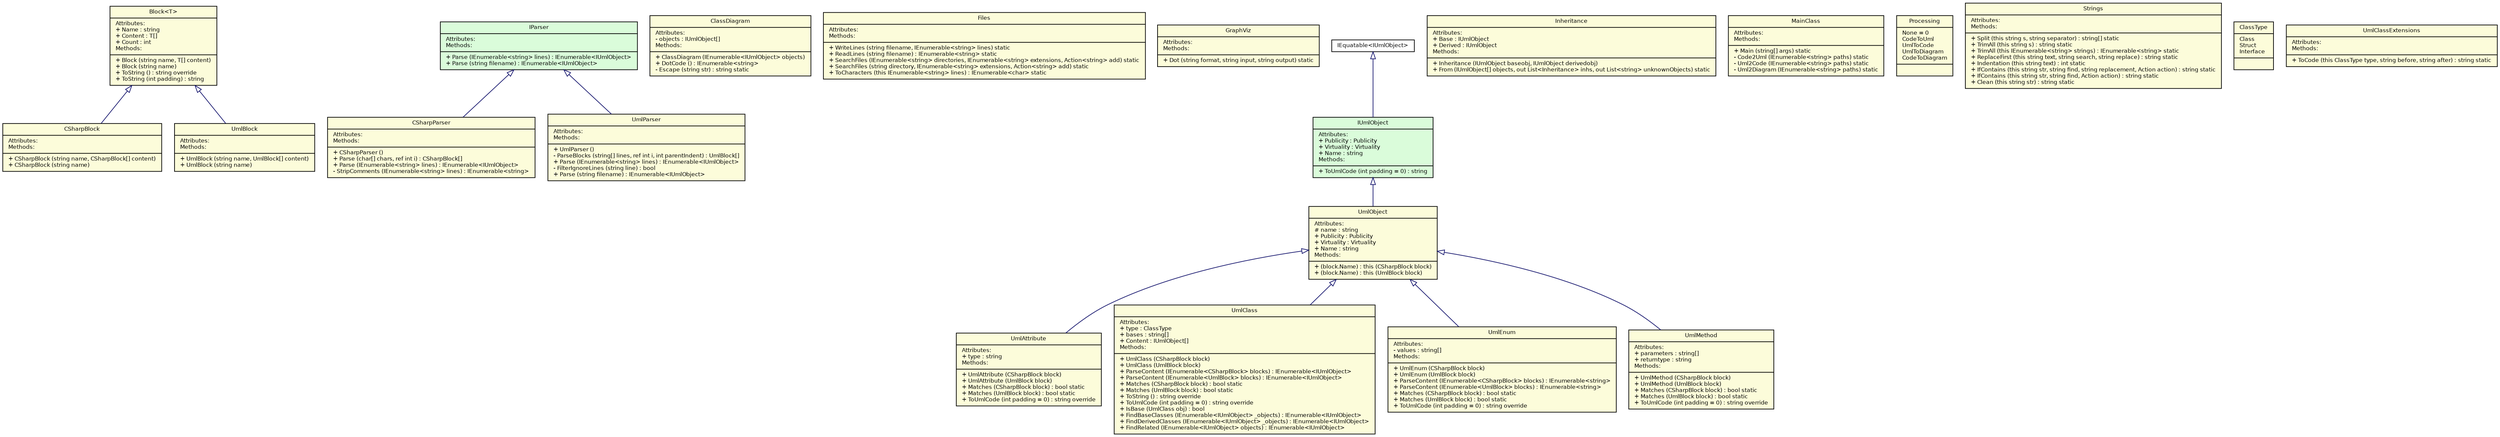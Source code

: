 digraph "MenuItem"
{
  edge [fontname="Helvetica",fontsize="8",labelfontname="Helvetica",labelfontsize="8"];
  node [fontname="Helvetica",fontsize="8",shape=record];
Box_Block [label="{Block\<T\>\n|Attributes:\l+ Name : string\l+ Content : T\[\]\l+ Count : int\lMethods:\l|+ Block  (string name, T\[\] content)\l+ Block  (string name)\l+ ToString () : string override\l+ ToString (int padding) : string\l}",height=0.2,width=0.4,color="black", fillcolor="#fcfcda",style="filled" fontcolor="black"];

Box_CSharpBlock [label="{CSharpBlock\n|Attributes:\lMethods:\l|+ CSharpBlock  (string name, CSharpBlock\[\] content)\l+ CSharpBlock  (string name)\l}",height=0.2,width=0.4,color="black", fillcolor="#fcfcda",style="filled" fontcolor="black"];

Box_CSharpParser [label="{CSharpParser\n|Attributes:\lMethods:\l|+ CSharpParser  ()\l+ Parse (char\[\] chars, ref int i) : CSharpBlock\[\]\l+ Parse (IEnumerable\<string\> lines) : IEnumerable\<IUmlObject\>\l- StripComments (IEnumerable\<string\> lines) : IEnumerable\<string\>\l}",height=0.2,width=0.4,color="black", fillcolor="#fcfcda",style="filled" fontcolor="black"];

Box_ClassDiagram [label="{ClassDiagram\n|Attributes:\l- objects : IUmlObject\[\]\lMethods:\l|+ ClassDiagram  (IEnumerable\<IUmlObject\> objects)\l+ DotCode () : IEnumerable\<string\>\l- Escape (string str) : string static\l}",height=0.2,width=0.4,color="black", fillcolor="#fcfcda",style="filled" fontcolor="black"];

Box_Files [label="{Files\n|Attributes:\lMethods:\l|+ WriteLines  (string filename, IEnumerable\<string\> lines) static\l+ ReadLines (string filename) : IEnumerable\<string\> static\l+ SearchFiles  (IEnumerable\<string\> directories, IEnumerable\<string\> extensions, Action\<string\> add) static\l+ SearchFiles  (string directory, IEnumerable\<string\> extensions, Action\<string\> add) static\l+ ToCharacters (this IEnumerable\<string\> lines) : IEnumerable\<char\> static\l}",height=0.2,width=0.4,color="black", fillcolor="#fcfcda",style="filled" fontcolor="black"];

Box_GraphViz [label="{GraphViz\n|Attributes:\lMethods:\l|+ Dot  (string format, string input, string output) static\l}",height=0.2,width=0.4,color="black", fillcolor="#fcfcda",style="filled" fontcolor="black"];

Box_IParser [label="{IParser\n|Attributes:\lMethods:\l|+ Parse (IEnumerable\<string\> lines) : IEnumerable\<IUmlObject\>\l+ Parse (string filename) : IEnumerable\<IUmlObject\>\l}",height=0.2,width=0.4,color="black", fillcolor="#dafcda",style="filled" fontcolor="black"];

Box_IUmlObject [label="{IUmlObject\n|Attributes:\l+ Publicity : Publicity\l+ Virtuality : Virtuality\l+ Name : string\lMethods:\l|+ ToUmlCode (int padding = 0) : string\l}",height=0.2,width=0.4,color="black", fillcolor="#dafcda",style="filled" fontcolor="black"];

Box_Inheritance [label="{Inheritance\n|Attributes:\l+ Base : IUmlObject\l+ Derived : IUmlObject\lMethods:\l|+ Inheritance  (IUmlObject baseobj, IUmlObject derivedobj)\l+ From  (IUmlObject\[\] objects, out List\<Inheritance\> inhs, out List\<string\> unknownObjects) static\l}",height=0.2,width=0.4,color="black", fillcolor="#fcfcda",style="filled" fontcolor="black"];

Box_MainClass [label="{MainClass\n|Attributes:\lMethods:\l|+ Main  (string\[\] args) static\l- Code2Uml  (IEnumerable\<string\> paths) static\l- Uml2Code  (IEnumerable\<string\> paths) static\l- Uml2Diagram  (IEnumerable\<string\> paths) static\l}",height=0.2,width=0.4,color="black", fillcolor="#fcfcda",style="filled" fontcolor="black"];

Box_Processing [label="{Processing\n|None = 0\lCodeToUml\lUmlToCode\lUmlToDiagram\lCodeToDiagram\l|}",height=0.2,width=0.4,color="black", fillcolor="#fcfcda",style="filled" fontcolor="black"];

Box_Strings [label="{Strings\n|Attributes:\lMethods:\l|+ Split (this string s, string separator) : string\[\] static\l+ TrimAll (this string s) : string static\l+ TrimAll (this IEnumerable\<string\> strings) : IEnumerable\<string\> static\l+ ReplaceFirst (this string text, string search, string replace) : string static\l+ Indentation (this string text) : int static\l+ IfContains (this string str, string find, string replacement, Action action) : string static\l+ IfContains (this string str, string find, Action action) : string static\l+ Clean (this string str) : string static\l}",height=0.2,width=0.4,color="black", fillcolor="#fcfcda",style="filled" fontcolor="black"];

Box_UmlAttribute [label="{UmlAttribute\n|Attributes:\l+ type : string\lMethods:\l|+ UmlAttribute  (CSharpBlock block)\l+ UmlAttribute  (UmlBlock block)\l+ Matches (CSharpBlock block) : bool static\l+ Matches (UmlBlock block) : bool static\l+ ToUmlCode (int padding = 0) : string override\l}",height=0.2,width=0.4,color="black", fillcolor="#fcfcda",style="filled" fontcolor="black"];

Box_UmlBlock [label="{UmlBlock\n|Attributes:\lMethods:\l|+ UmlBlock  (string name, UmlBlock\[\] content)\l+ UmlBlock  (string name)\l}",height=0.2,width=0.4,color="black", fillcolor="#fcfcda",style="filled" fontcolor="black"];

Box_UmlClass [label="{UmlClass\n|Attributes:\l+ type : ClassType\l+ bases : string\[\]\l+ Content : IUmlObject\[\]\lMethods:\l|+ UmlClass  (CSharpBlock block)\l+ UmlClass  (UmlBlock block)\l+ ParseContent (IEnumerable\<CSharpBlock\> blocks) : IEnumerable\<IUmlObject\>\l+ ParseContent (IEnumerable\<UmlBlock\> blocks) : IEnumerable\<IUmlObject\>\l+ Matches (CSharpBlock block) : bool static\l+ Matches (UmlBlock block) : bool static\l+ ToString () : string override\l+ ToUmlCode (int padding = 0) : string override\l+ IsBase (UmlClass obj) : bool\l+ FindBaseClasses (IEnumerable\<IUmlObject\> _objects) : IEnumerable\<IUmlObject\>\l+ FindDerivedClasses (IEnumerable\<IUmlObject\> _objects) : IEnumerable\<IUmlObject\>\l+ FindRelated (IEnumerable\<IUmlObject\> objects) : IEnumerable\<IUmlObject\>\l}",height=0.2,width=0.4,color="black", fillcolor="#fcfcda",style="filled" fontcolor="black"];

Box_ClassType [label="{ClassType\n|Class\lStruct\lInterface\l|}",height=0.2,width=0.4,color="black", fillcolor="#fcfcda",style="filled" fontcolor="black"];

Box_UmlClassExtensions [label="{UmlClassExtensions\n|Attributes:\lMethods:\l|+ ToCode (this ClassType type, string before, string after) : string static\l}",height=0.2,width=0.4,color="black", fillcolor="#fcfcda",style="filled" fontcolor="black"];

Box_UmlEnum [label="{UmlEnum\n|Attributes:\l- values : string\[\]\lMethods:\l|+ UmlEnum  (CSharpBlock block)\l+ UmlEnum  (UmlBlock block)\l+ ParseContent (IEnumerable\<CSharpBlock\> blocks) : IEnumerable\<string\>\l+ ParseContent (IEnumerable\<UmlBlock\> blocks) : IEnumerable\<string\>\l+ Matches (CSharpBlock block) : bool static\l+ Matches (UmlBlock block) : bool static\l+ ToUmlCode (int padding = 0) : string override\l}",height=0.2,width=0.4,color="black", fillcolor="#fcfcda",style="filled" fontcolor="black"];

Box_UmlMethod [label="{UmlMethod\n|Attributes:\l+ parameters : string\[\]\l+ returntype : string\lMethods:\l|+ UmlMethod  (CSharpBlock block)\l+ UmlMethod  (UmlBlock block)\l+ Matches (CSharpBlock block) : bool static\l+ Matches (UmlBlock block) : bool static\l+ ToUmlCode (int padding = 0) : string override\l}",height=0.2,width=0.4,color="black", fillcolor="#fcfcda",style="filled" fontcolor="black"];

Box_UmlObject [label="{UmlObject\n|Attributes:\l# name : string\l+ Publicity : Publicity\l+ Virtuality : Virtuality\l+ Name : string\lMethods:\l|+  (block.Name) : this  (CSharpBlock block)\l+  (block.Name) : this  (UmlBlock block)\l}",height=0.2,width=0.4,color="black", fillcolor="#fcfcda",style="filled" fontcolor="black"];

Box_UmlParser [label="{UmlParser\n|Attributes:\lMethods:\l|+ UmlParser  ()\l- ParseBlocks (string\[\] lines, ref int i, int parentIndent) : UmlBlock\[\]\l+ Parse (IEnumerable\<string\> lines) : IEnumerable\<IUmlObject\>\l- FilterIgnoreLines (string line) : bool\l+ Parse (string filename) : IEnumerable\<IUmlObject\>\l}",height=0.2,width=0.4,color="black", fillcolor="#fcfcda",style="filled" fontcolor="black"];

Box_IEquatable [label="{IEquatable\<IUmlObject\>\n}",height=0.2,width=0.4,color="black", fillcolor="#ffffff",style="filled" fontcolor="black"];

Box_Block -> Box_CSharpBlock [dir="back",color="midnightblue",fontsize="8",style="solid",arrowtail="onormal",fontname="Helvetica"];
Box_IParser -> Box_CSharpParser [dir="back",color="midnightblue",fontsize="8",style="solid",arrowtail="onormal",fontname="Helvetica"];
Box_IEquatable -> Box_IUmlObject [dir="back",color="midnightblue",fontsize="8",style="solid",arrowtail="onormal",fontname="Helvetica"];
Box_UmlObject -> Box_UmlAttribute [dir="back",color="midnightblue",fontsize="8",style="solid",arrowtail="onormal",fontname="Helvetica"];
Box_Block -> Box_UmlBlock [dir="back",color="midnightblue",fontsize="8",style="solid",arrowtail="onormal",fontname="Helvetica"];
Box_UmlObject -> Box_UmlClass [dir="back",color="midnightblue",fontsize="8",style="solid",arrowtail="onormal",fontname="Helvetica"];
Box_UmlObject -> Box_UmlEnum [dir="back",color="midnightblue",fontsize="8",style="solid",arrowtail="onormal",fontname="Helvetica"];
Box_UmlObject -> Box_UmlMethod [dir="back",color="midnightblue",fontsize="8",style="solid",arrowtail="onormal",fontname="Helvetica"];
Box_IUmlObject -> Box_UmlObject [dir="back",color="midnightblue",fontsize="8",style="solid",arrowtail="onormal",fontname="Helvetica"];
Box_IParser -> Box_UmlParser [dir="back",color="midnightblue",fontsize="8",style="solid",arrowtail="onormal",fontname="Helvetica"];
}
